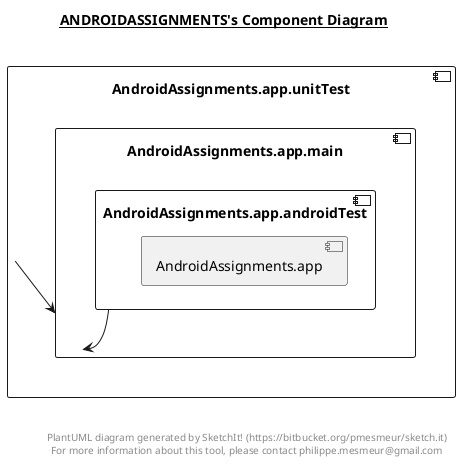 @startuml

title __ANDROIDASSIGNMENTS's Component Diagram__\n

  component "AndroidAssignments.app.unitTest" {
        [AndroidAssignments.app.main]
    component "AndroidAssignments.app.main" {
          [AndroidAssignments.app.androidTest]
      component "AndroidAssignments.app.androidTest" {
            [AndroidAssignments.app]
      }


    }


  }


  [AndroidAssignments.app.androidTest] --> [AndroidAssignments.app.main]
  [AndroidAssignments.app.unitTest] --> [AndroidAssignments.app.main]


right footer


PlantUML diagram generated by SketchIt! (https://bitbucket.org/pmesmeur/sketch.it)
For more information about this tool, please contact philippe.mesmeur@gmail.com
endfooter

@enduml
